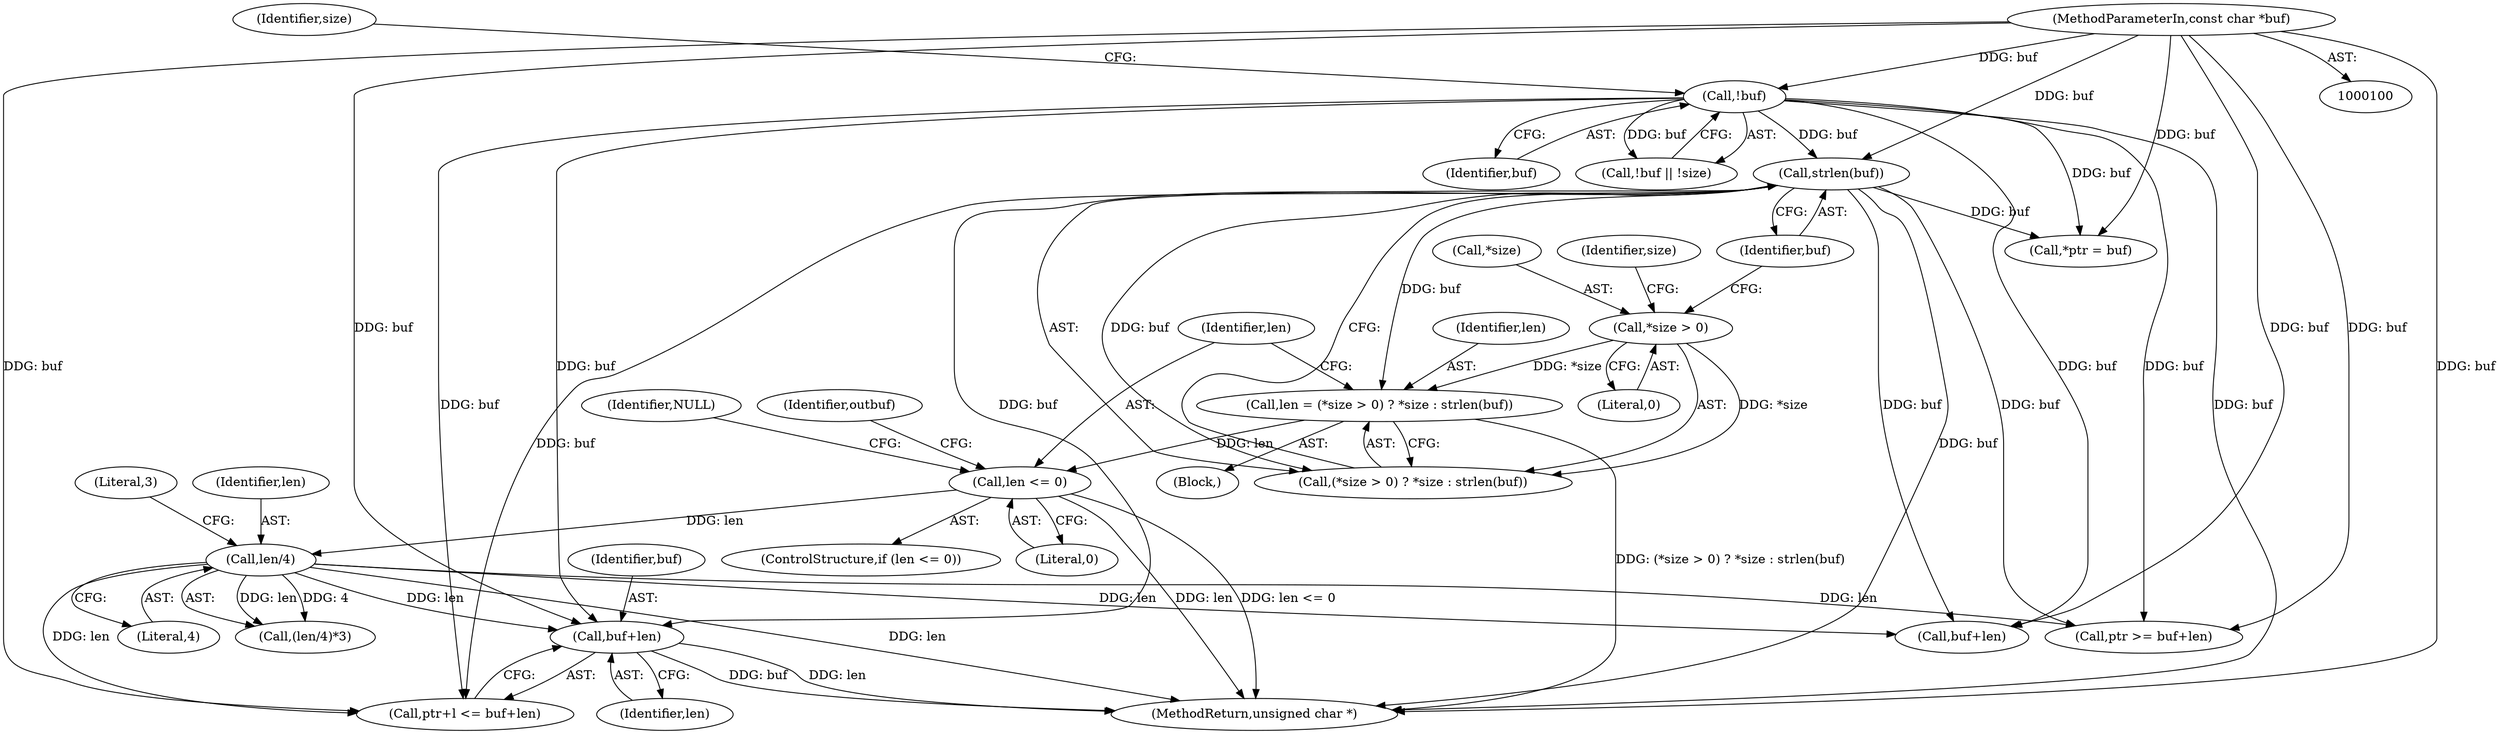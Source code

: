 digraph "0_libplist_3a55ddd3c4c11ce75a86afbefd085d8d397ff957@pointer" {
"1000189" [label="(Call,buf+len)"];
"1000101" [label="(MethodParameterIn,const char *buf)"];
"1000106" [label="(Call,!buf)"];
"1000122" [label="(Call,strlen(buf))"];
"1000138" [label="(Call,len/4)"];
"1000125" [label="(Call,len <= 0)"];
"1000113" [label="(Call,len = (*size > 0) ? *size : strlen(buf))"];
"1000116" [label="(Call,*size > 0)"];
"1000185" [label="(Call,ptr+l <= buf+len)"];
"1000119" [label="(Literal,0)"];
"1000219" [label="(MethodReturn,unsigned char *)"];
"1000138" [label="(Call,len/4)"];
"1000129" [label="(Identifier,NULL)"];
"1000103" [label="(Block,)"];
"1000116" [label="(Call,*size > 0)"];
"1000191" [label="(Identifier,len)"];
"1000115" [label="(Call,(*size > 0) ? *size : strlen(buf))"];
"1000127" [label="(Literal,0)"];
"1000132" [label="(Identifier,outbuf)"];
"1000122" [label="(Call,strlen(buf))"];
"1000189" [label="(Call,buf+len)"];
"1000109" [label="(Identifier,size)"];
"1000107" [label="(Identifier,buf)"];
"1000125" [label="(Call,len <= 0)"];
"1000170" [label="(Call,buf+len)"];
"1000168" [label="(Call,ptr >= buf+len)"];
"1000140" [label="(Literal,4)"];
"1000121" [label="(Identifier,size)"];
"1000190" [label="(Identifier,buf)"];
"1000113" [label="(Call,len = (*size > 0) ? *size : strlen(buf))"];
"1000141" [label="(Literal,3)"];
"1000114" [label="(Identifier,len)"];
"1000126" [label="(Identifier,len)"];
"1000101" [label="(MethodParameterIn,const char *buf)"];
"1000105" [label="(Call,!buf || !size)"];
"1000139" [label="(Identifier,len)"];
"1000106" [label="(Call,!buf)"];
"1000144" [label="(Call,*ptr = buf)"];
"1000137" [label="(Call,(len/4)*3)"];
"1000123" [label="(Identifier,buf)"];
"1000124" [label="(ControlStructure,if (len <= 0))"];
"1000117" [label="(Call,*size)"];
"1000189" -> "1000185"  [label="AST: "];
"1000189" -> "1000191"  [label="CFG: "];
"1000190" -> "1000189"  [label="AST: "];
"1000191" -> "1000189"  [label="AST: "];
"1000185" -> "1000189"  [label="CFG: "];
"1000189" -> "1000219"  [label="DDG: buf"];
"1000189" -> "1000219"  [label="DDG: len"];
"1000101" -> "1000189"  [label="DDG: buf"];
"1000106" -> "1000189"  [label="DDG: buf"];
"1000122" -> "1000189"  [label="DDG: buf"];
"1000138" -> "1000189"  [label="DDG: len"];
"1000101" -> "1000100"  [label="AST: "];
"1000101" -> "1000219"  [label="DDG: buf"];
"1000101" -> "1000106"  [label="DDG: buf"];
"1000101" -> "1000122"  [label="DDG: buf"];
"1000101" -> "1000144"  [label="DDG: buf"];
"1000101" -> "1000168"  [label="DDG: buf"];
"1000101" -> "1000170"  [label="DDG: buf"];
"1000101" -> "1000185"  [label="DDG: buf"];
"1000106" -> "1000105"  [label="AST: "];
"1000106" -> "1000107"  [label="CFG: "];
"1000107" -> "1000106"  [label="AST: "];
"1000109" -> "1000106"  [label="CFG: "];
"1000105" -> "1000106"  [label="CFG: "];
"1000106" -> "1000219"  [label="DDG: buf"];
"1000106" -> "1000105"  [label="DDG: buf"];
"1000106" -> "1000122"  [label="DDG: buf"];
"1000106" -> "1000144"  [label="DDG: buf"];
"1000106" -> "1000168"  [label="DDG: buf"];
"1000106" -> "1000170"  [label="DDG: buf"];
"1000106" -> "1000185"  [label="DDG: buf"];
"1000122" -> "1000115"  [label="AST: "];
"1000122" -> "1000123"  [label="CFG: "];
"1000123" -> "1000122"  [label="AST: "];
"1000115" -> "1000122"  [label="CFG: "];
"1000122" -> "1000219"  [label="DDG: buf"];
"1000122" -> "1000113"  [label="DDG: buf"];
"1000122" -> "1000115"  [label="DDG: buf"];
"1000122" -> "1000144"  [label="DDG: buf"];
"1000122" -> "1000168"  [label="DDG: buf"];
"1000122" -> "1000170"  [label="DDG: buf"];
"1000122" -> "1000185"  [label="DDG: buf"];
"1000138" -> "1000137"  [label="AST: "];
"1000138" -> "1000140"  [label="CFG: "];
"1000139" -> "1000138"  [label="AST: "];
"1000140" -> "1000138"  [label="AST: "];
"1000141" -> "1000138"  [label="CFG: "];
"1000138" -> "1000219"  [label="DDG: len"];
"1000138" -> "1000137"  [label="DDG: len"];
"1000138" -> "1000137"  [label="DDG: 4"];
"1000125" -> "1000138"  [label="DDG: len"];
"1000138" -> "1000168"  [label="DDG: len"];
"1000138" -> "1000170"  [label="DDG: len"];
"1000138" -> "1000185"  [label="DDG: len"];
"1000125" -> "1000124"  [label="AST: "];
"1000125" -> "1000127"  [label="CFG: "];
"1000126" -> "1000125"  [label="AST: "];
"1000127" -> "1000125"  [label="AST: "];
"1000129" -> "1000125"  [label="CFG: "];
"1000132" -> "1000125"  [label="CFG: "];
"1000125" -> "1000219"  [label="DDG: len"];
"1000125" -> "1000219"  [label="DDG: len <= 0"];
"1000113" -> "1000125"  [label="DDG: len"];
"1000113" -> "1000103"  [label="AST: "];
"1000113" -> "1000115"  [label="CFG: "];
"1000114" -> "1000113"  [label="AST: "];
"1000115" -> "1000113"  [label="AST: "];
"1000126" -> "1000113"  [label="CFG: "];
"1000113" -> "1000219"  [label="DDG: (*size > 0) ? *size : strlen(buf)"];
"1000116" -> "1000113"  [label="DDG: *size"];
"1000116" -> "1000115"  [label="AST: "];
"1000116" -> "1000119"  [label="CFG: "];
"1000117" -> "1000116"  [label="AST: "];
"1000119" -> "1000116"  [label="AST: "];
"1000121" -> "1000116"  [label="CFG: "];
"1000123" -> "1000116"  [label="CFG: "];
"1000116" -> "1000115"  [label="DDG: *size"];
}
